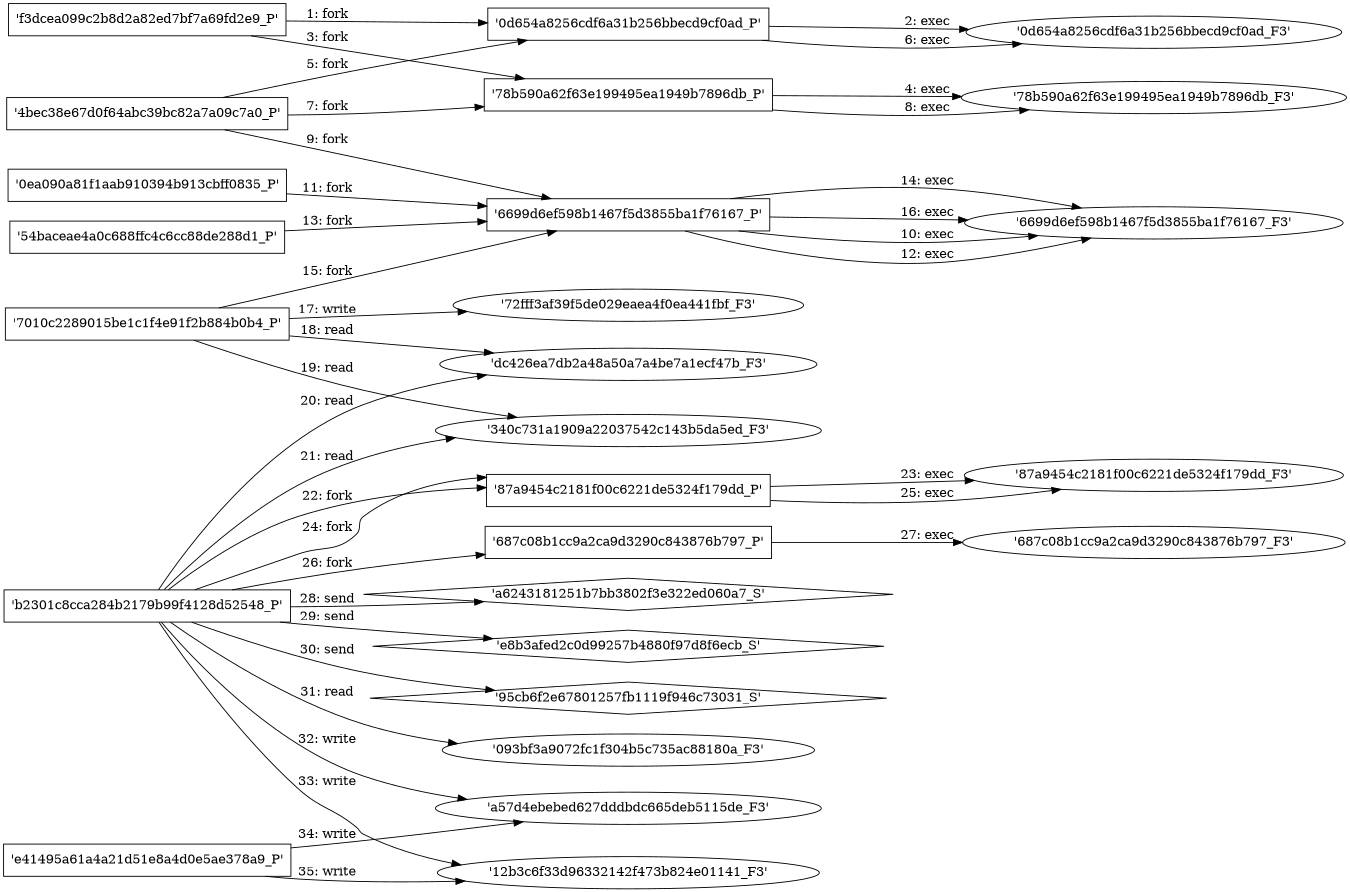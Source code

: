 digraph "D:\Learning\Paper\apt\基于CTI的攻击预警\Dataset\攻击图\ASGfromALLCTI\Threat Source newsletter (July 29, 2021).dot" {
rankdir="LR"
size="9"
fixedsize="false"
splines="true"
nodesep=0.3
ranksep=0
fontsize=10
overlap="scalexy"
engine= "neato"
	"'f3dcea099c2b8d2a82ed7bf7a69fd2e9_P'" [node_type=Process shape=box]
	"'0d654a8256cdf6a31b256bbecd9cf0ad_P'" [node_type=Process shape=box]
	"'f3dcea099c2b8d2a82ed7bf7a69fd2e9_P'" -> "'0d654a8256cdf6a31b256bbecd9cf0ad_P'" [label="1: fork"]
	"'0d654a8256cdf6a31b256bbecd9cf0ad_P'" [node_type=Process shape=box]
	"'0d654a8256cdf6a31b256bbecd9cf0ad_F3'" [node_type=File shape=ellipse]
	"'0d654a8256cdf6a31b256bbecd9cf0ad_P'" -> "'0d654a8256cdf6a31b256bbecd9cf0ad_F3'" [label="2: exec"]
	"'f3dcea099c2b8d2a82ed7bf7a69fd2e9_P'" [node_type=Process shape=box]
	"'78b590a62f63e199495ea1949b7896db_P'" [node_type=Process shape=box]
	"'f3dcea099c2b8d2a82ed7bf7a69fd2e9_P'" -> "'78b590a62f63e199495ea1949b7896db_P'" [label="3: fork"]
	"'78b590a62f63e199495ea1949b7896db_P'" [node_type=Process shape=box]
	"'78b590a62f63e199495ea1949b7896db_F3'" [node_type=File shape=ellipse]
	"'78b590a62f63e199495ea1949b7896db_P'" -> "'78b590a62f63e199495ea1949b7896db_F3'" [label="4: exec"]
	"'4bec38e67d0f64abc39bc82a7a09c7a0_P'" [node_type=Process shape=box]
	"'0d654a8256cdf6a31b256bbecd9cf0ad_P'" [node_type=Process shape=box]
	"'4bec38e67d0f64abc39bc82a7a09c7a0_P'" -> "'0d654a8256cdf6a31b256bbecd9cf0ad_P'" [label="5: fork"]
	"'0d654a8256cdf6a31b256bbecd9cf0ad_P'" [node_type=Process shape=box]
	"'0d654a8256cdf6a31b256bbecd9cf0ad_F3'" [node_type=File shape=ellipse]
	"'0d654a8256cdf6a31b256bbecd9cf0ad_P'" -> "'0d654a8256cdf6a31b256bbecd9cf0ad_F3'" [label="6: exec"]
	"'4bec38e67d0f64abc39bc82a7a09c7a0_P'" [node_type=Process shape=box]
	"'78b590a62f63e199495ea1949b7896db_P'" [node_type=Process shape=box]
	"'4bec38e67d0f64abc39bc82a7a09c7a0_P'" -> "'78b590a62f63e199495ea1949b7896db_P'" [label="7: fork"]
	"'78b590a62f63e199495ea1949b7896db_P'" [node_type=Process shape=box]
	"'78b590a62f63e199495ea1949b7896db_F3'" [node_type=File shape=ellipse]
	"'78b590a62f63e199495ea1949b7896db_P'" -> "'78b590a62f63e199495ea1949b7896db_F3'" [label="8: exec"]
	"'4bec38e67d0f64abc39bc82a7a09c7a0_P'" [node_type=Process shape=box]
	"'6699d6ef598b1467f5d3855ba1f76167_P'" [node_type=Process shape=box]
	"'4bec38e67d0f64abc39bc82a7a09c7a0_P'" -> "'6699d6ef598b1467f5d3855ba1f76167_P'" [label="9: fork"]
	"'6699d6ef598b1467f5d3855ba1f76167_P'" [node_type=Process shape=box]
	"'6699d6ef598b1467f5d3855ba1f76167_F3'" [node_type=File shape=ellipse]
	"'6699d6ef598b1467f5d3855ba1f76167_P'" -> "'6699d6ef598b1467f5d3855ba1f76167_F3'" [label="10: exec"]
	"'0ea090a81f1aab910394b913cbff0835_P'" [node_type=Process shape=box]
	"'6699d6ef598b1467f5d3855ba1f76167_P'" [node_type=Process shape=box]
	"'0ea090a81f1aab910394b913cbff0835_P'" -> "'6699d6ef598b1467f5d3855ba1f76167_P'" [label="11: fork"]
	"'6699d6ef598b1467f5d3855ba1f76167_P'" [node_type=Process shape=box]
	"'6699d6ef598b1467f5d3855ba1f76167_F3'" [node_type=File shape=ellipse]
	"'6699d6ef598b1467f5d3855ba1f76167_P'" -> "'6699d6ef598b1467f5d3855ba1f76167_F3'" [label="12: exec"]
	"'54baceae4a0c688ffc4c6cc88de288d1_P'" [node_type=Process shape=box]
	"'6699d6ef598b1467f5d3855ba1f76167_P'" [node_type=Process shape=box]
	"'54baceae4a0c688ffc4c6cc88de288d1_P'" -> "'6699d6ef598b1467f5d3855ba1f76167_P'" [label="13: fork"]
	"'6699d6ef598b1467f5d3855ba1f76167_P'" [node_type=Process shape=box]
	"'6699d6ef598b1467f5d3855ba1f76167_F3'" [node_type=File shape=ellipse]
	"'6699d6ef598b1467f5d3855ba1f76167_P'" -> "'6699d6ef598b1467f5d3855ba1f76167_F3'" [label="14: exec"]
	"'7010c2289015be1c1f4e91f2b884b0b4_P'" [node_type=Process shape=box]
	"'6699d6ef598b1467f5d3855ba1f76167_P'" [node_type=Process shape=box]
	"'7010c2289015be1c1f4e91f2b884b0b4_P'" -> "'6699d6ef598b1467f5d3855ba1f76167_P'" [label="15: fork"]
	"'6699d6ef598b1467f5d3855ba1f76167_P'" [node_type=Process shape=box]
	"'6699d6ef598b1467f5d3855ba1f76167_F3'" [node_type=File shape=ellipse]
	"'6699d6ef598b1467f5d3855ba1f76167_P'" -> "'6699d6ef598b1467f5d3855ba1f76167_F3'" [label="16: exec"]
	"'72fff3af39f5de029eaea4f0ea441fbf_F3'" [node_type=file shape=ellipse]
	"'7010c2289015be1c1f4e91f2b884b0b4_P'" [node_type=Process shape=box]
	"'7010c2289015be1c1f4e91f2b884b0b4_P'" -> "'72fff3af39f5de029eaea4f0ea441fbf_F3'" [label="17: write"]
	"'dc426ea7db2a48a50a7a4be7a1ecf47b_F3'" [node_type=file shape=ellipse]
	"'7010c2289015be1c1f4e91f2b884b0b4_P'" [node_type=Process shape=box]
	"'7010c2289015be1c1f4e91f2b884b0b4_P'" -> "'dc426ea7db2a48a50a7a4be7a1ecf47b_F3'" [label="18: read"]
	"'340c731a1909a22037542c143b5da5ed_F3'" [node_type=file shape=ellipse]
	"'7010c2289015be1c1f4e91f2b884b0b4_P'" [node_type=Process shape=box]
	"'7010c2289015be1c1f4e91f2b884b0b4_P'" -> "'340c731a1909a22037542c143b5da5ed_F3'" [label="19: read"]
	"'dc426ea7db2a48a50a7a4be7a1ecf47b_F3'" [node_type=file shape=ellipse]
	"'b2301c8cca284b2179b99f4128d52548_P'" [node_type=Process shape=box]
	"'b2301c8cca284b2179b99f4128d52548_P'" -> "'dc426ea7db2a48a50a7a4be7a1ecf47b_F3'" [label="20: read"]
	"'340c731a1909a22037542c143b5da5ed_F3'" [node_type=file shape=ellipse]
	"'b2301c8cca284b2179b99f4128d52548_P'" [node_type=Process shape=box]
	"'b2301c8cca284b2179b99f4128d52548_P'" -> "'340c731a1909a22037542c143b5da5ed_F3'" [label="21: read"]
	"'b2301c8cca284b2179b99f4128d52548_P'" [node_type=Process shape=box]
	"'87a9454c2181f00c6221de5324f179dd_P'" [node_type=Process shape=box]
	"'b2301c8cca284b2179b99f4128d52548_P'" -> "'87a9454c2181f00c6221de5324f179dd_P'" [label="22: fork"]
	"'87a9454c2181f00c6221de5324f179dd_P'" [node_type=Process shape=box]
	"'87a9454c2181f00c6221de5324f179dd_F3'" [node_type=File shape=ellipse]
	"'87a9454c2181f00c6221de5324f179dd_P'" -> "'87a9454c2181f00c6221de5324f179dd_F3'" [label="23: exec"]
	"'b2301c8cca284b2179b99f4128d52548_P'" [node_type=Process shape=box]
	"'87a9454c2181f00c6221de5324f179dd_P'" [node_type=Process shape=box]
	"'b2301c8cca284b2179b99f4128d52548_P'" -> "'87a9454c2181f00c6221de5324f179dd_P'" [label="24: fork"]
	"'87a9454c2181f00c6221de5324f179dd_P'" [node_type=Process shape=box]
	"'87a9454c2181f00c6221de5324f179dd_F3'" [node_type=File shape=ellipse]
	"'87a9454c2181f00c6221de5324f179dd_P'" -> "'87a9454c2181f00c6221de5324f179dd_F3'" [label="25: exec"]
	"'b2301c8cca284b2179b99f4128d52548_P'" [node_type=Process shape=box]
	"'687c08b1cc9a2ca9d3290c843876b797_P'" [node_type=Process shape=box]
	"'b2301c8cca284b2179b99f4128d52548_P'" -> "'687c08b1cc9a2ca9d3290c843876b797_P'" [label="26: fork"]
	"'687c08b1cc9a2ca9d3290c843876b797_P'" [node_type=Process shape=box]
	"'687c08b1cc9a2ca9d3290c843876b797_F3'" [node_type=File shape=ellipse]
	"'687c08b1cc9a2ca9d3290c843876b797_P'" -> "'687c08b1cc9a2ca9d3290c843876b797_F3'" [label="27: exec"]
	"'a6243181251b7bb3802f3e322ed060a7_S'" [node_type=Socket shape=diamond]
	"'b2301c8cca284b2179b99f4128d52548_P'" [node_type=Process shape=box]
	"'b2301c8cca284b2179b99f4128d52548_P'" -> "'a6243181251b7bb3802f3e322ed060a7_S'" [label="28: send"]
	"'e8b3afed2c0d99257b4880f97d8f6ecb_S'" [node_type=Socket shape=diamond]
	"'b2301c8cca284b2179b99f4128d52548_P'" [node_type=Process shape=box]
	"'b2301c8cca284b2179b99f4128d52548_P'" -> "'e8b3afed2c0d99257b4880f97d8f6ecb_S'" [label="29: send"]
	"'95cb6f2e67801257fb1119f946c73031_S'" [node_type=Socket shape=diamond]
	"'b2301c8cca284b2179b99f4128d52548_P'" [node_type=Process shape=box]
	"'b2301c8cca284b2179b99f4128d52548_P'" -> "'95cb6f2e67801257fb1119f946c73031_S'" [label="30: send"]
	"'093bf3a9072fc1f304b5c735ac88180a_F3'" [node_type=file shape=ellipse]
	"'b2301c8cca284b2179b99f4128d52548_P'" [node_type=Process shape=box]
	"'b2301c8cca284b2179b99f4128d52548_P'" -> "'093bf3a9072fc1f304b5c735ac88180a_F3'" [label="31: read"]
	"'a57d4ebebed627dddbdc665deb5115de_F3'" [node_type=file shape=ellipse]
	"'b2301c8cca284b2179b99f4128d52548_P'" [node_type=Process shape=box]
	"'b2301c8cca284b2179b99f4128d52548_P'" -> "'a57d4ebebed627dddbdc665deb5115de_F3'" [label="32: write"]
	"'12b3c6f33d96332142f473b824e01141_F3'" [node_type=file shape=ellipse]
	"'b2301c8cca284b2179b99f4128d52548_P'" [node_type=Process shape=box]
	"'b2301c8cca284b2179b99f4128d52548_P'" -> "'12b3c6f33d96332142f473b824e01141_F3'" [label="33: write"]
	"'a57d4ebebed627dddbdc665deb5115de_F3'" [node_type=file shape=ellipse]
	"'e41495a61a4a21d51e8a4d0e5ae378a9_P'" [node_type=Process shape=box]
	"'e41495a61a4a21d51e8a4d0e5ae378a9_P'" -> "'a57d4ebebed627dddbdc665deb5115de_F3'" [label="34: write"]
	"'12b3c6f33d96332142f473b824e01141_F3'" [node_type=file shape=ellipse]
	"'e41495a61a4a21d51e8a4d0e5ae378a9_P'" [node_type=Process shape=box]
	"'e41495a61a4a21d51e8a4d0e5ae378a9_P'" -> "'12b3c6f33d96332142f473b824e01141_F3'" [label="35: write"]
}
